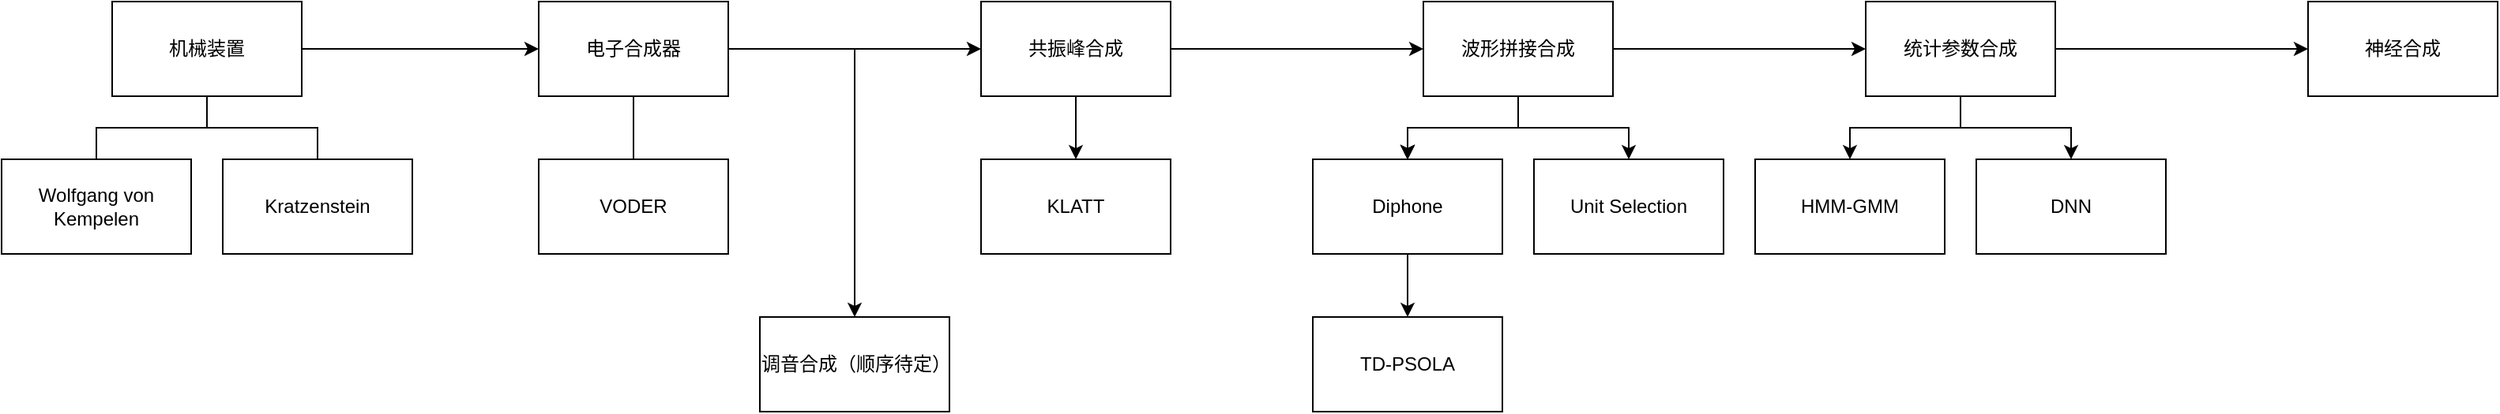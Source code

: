 <mxfile version="25.0.2">
  <diagram name="Page-1" id="ebM1lFcQeWl0AWR6N2eY">
    <mxGraphModel dx="1290" dy="631" grid="1" gridSize="10" guides="1" tooltips="1" connect="1" arrows="1" fold="1" page="1" pageScale="1" pageWidth="827" pageHeight="1169" math="0" shadow="0">
      <root>
        <mxCell id="0" />
        <mxCell id="1" parent="0" />
        <mxCell id="VElCjOweHLXGrgQGBuoo-5" value="" style="edgeStyle=orthogonalEdgeStyle;rounded=0;orthogonalLoop=1;jettySize=auto;html=1;" parent="1" source="VElCjOweHLXGrgQGBuoo-1" target="VElCjOweHLXGrgQGBuoo-4" edge="1">
          <mxGeometry relative="1" as="geometry" />
        </mxCell>
        <mxCell id="VElCjOweHLXGrgQGBuoo-1" value="机械装置" style="rounded=0;whiteSpace=wrap;html=1;" parent="1" vertex="1">
          <mxGeometry x="110" y="290" width="120" height="60" as="geometry" />
        </mxCell>
        <mxCell id="VElCjOweHLXGrgQGBuoo-2" value="Wolfgang von Kempelen" style="rounded=0;whiteSpace=wrap;html=1;" parent="1" vertex="1">
          <mxGeometry x="40" y="390" width="120" height="60" as="geometry" />
        </mxCell>
        <mxCell id="VElCjOweHLXGrgQGBuoo-12" value="" style="edgeStyle=orthogonalEdgeStyle;rounded=0;orthogonalLoop=1;jettySize=auto;html=1;" parent="1" source="VElCjOweHLXGrgQGBuoo-4" target="VElCjOweHLXGrgQGBuoo-11" edge="1">
          <mxGeometry relative="1" as="geometry" />
        </mxCell>
        <mxCell id="VElCjOweHLXGrgQGBuoo-42" value="" style="edgeStyle=orthogonalEdgeStyle;rounded=0;orthogonalLoop=1;jettySize=auto;html=1;" parent="1" source="VElCjOweHLXGrgQGBuoo-4" target="VElCjOweHLXGrgQGBuoo-41" edge="1">
          <mxGeometry relative="1" as="geometry" />
        </mxCell>
        <mxCell id="VElCjOweHLXGrgQGBuoo-4" value="电子合成器" style="rounded=0;whiteSpace=wrap;html=1;" parent="1" vertex="1">
          <mxGeometry x="380" y="290" width="120" height="60" as="geometry" />
        </mxCell>
        <mxCell id="VElCjOweHLXGrgQGBuoo-6" value="Kratzenstein" style="rounded=0;whiteSpace=wrap;html=1;" parent="1" vertex="1">
          <mxGeometry x="180" y="390" width="120" height="60" as="geometry" />
        </mxCell>
        <mxCell id="VElCjOweHLXGrgQGBuoo-8" value="VODER" style="rounded=0;whiteSpace=wrap;html=1;" parent="1" vertex="1">
          <mxGeometry x="380" y="390" width="120" height="60" as="geometry" />
        </mxCell>
        <mxCell id="VElCjOweHLXGrgQGBuoo-14" value="" style="edgeStyle=orthogonalEdgeStyle;rounded=0;orthogonalLoop=1;jettySize=auto;html=1;" parent="1" source="VElCjOweHLXGrgQGBuoo-11" target="VElCjOweHLXGrgQGBuoo-13" edge="1">
          <mxGeometry relative="1" as="geometry" />
        </mxCell>
        <mxCell id="VElCjOweHLXGrgQGBuoo-16" value="" style="edgeStyle=orthogonalEdgeStyle;rounded=0;orthogonalLoop=1;jettySize=auto;html=1;" parent="1" source="VElCjOweHLXGrgQGBuoo-11" target="VElCjOweHLXGrgQGBuoo-15" edge="1">
          <mxGeometry relative="1" as="geometry" />
        </mxCell>
        <mxCell id="VElCjOweHLXGrgQGBuoo-11" value="共振峰合成" style="rounded=0;whiteSpace=wrap;html=1;" parent="1" vertex="1">
          <mxGeometry x="660" y="290" width="120" height="60" as="geometry" />
        </mxCell>
        <mxCell id="VElCjOweHLXGrgQGBuoo-18" value="" style="edgeStyle=orthogonalEdgeStyle;rounded=0;orthogonalLoop=1;jettySize=auto;html=1;" parent="1" source="VElCjOweHLXGrgQGBuoo-13" target="VElCjOweHLXGrgQGBuoo-17" edge="1">
          <mxGeometry relative="1" as="geometry" />
        </mxCell>
        <mxCell id="VElCjOweHLXGrgQGBuoo-19" value="" style="edgeStyle=orthogonalEdgeStyle;rounded=0;orthogonalLoop=1;jettySize=auto;html=1;" parent="1" source="VElCjOweHLXGrgQGBuoo-13" target="VElCjOweHLXGrgQGBuoo-17" edge="1">
          <mxGeometry relative="1" as="geometry" />
        </mxCell>
        <mxCell id="VElCjOweHLXGrgQGBuoo-20" value="" style="edgeStyle=orthogonalEdgeStyle;rounded=0;orthogonalLoop=1;jettySize=auto;html=1;" parent="1" source="VElCjOweHLXGrgQGBuoo-13" target="VElCjOweHLXGrgQGBuoo-17" edge="1">
          <mxGeometry relative="1" as="geometry" />
        </mxCell>
        <mxCell id="VElCjOweHLXGrgQGBuoo-22" value="" style="edgeStyle=orthogonalEdgeStyle;rounded=0;orthogonalLoop=1;jettySize=auto;html=1;" parent="1" source="VElCjOweHLXGrgQGBuoo-13" target="VElCjOweHLXGrgQGBuoo-17" edge="1">
          <mxGeometry relative="1" as="geometry" />
        </mxCell>
        <mxCell id="VElCjOweHLXGrgQGBuoo-23" value="" style="edgeStyle=orthogonalEdgeStyle;rounded=0;orthogonalLoop=1;jettySize=auto;html=1;" parent="1" source="VElCjOweHLXGrgQGBuoo-13" target="VElCjOweHLXGrgQGBuoo-17" edge="1">
          <mxGeometry relative="1" as="geometry" />
        </mxCell>
        <mxCell id="VElCjOweHLXGrgQGBuoo-28" value="" style="edgeStyle=orthogonalEdgeStyle;rounded=0;orthogonalLoop=1;jettySize=auto;html=1;" parent="1" source="VElCjOweHLXGrgQGBuoo-13" target="VElCjOweHLXGrgQGBuoo-27" edge="1">
          <mxGeometry relative="1" as="geometry" />
        </mxCell>
        <mxCell id="VElCjOweHLXGrgQGBuoo-32" value="" style="edgeStyle=orthogonalEdgeStyle;rounded=0;orthogonalLoop=1;jettySize=auto;html=1;" parent="1" source="VElCjOweHLXGrgQGBuoo-13" target="VElCjOweHLXGrgQGBuoo-31" edge="1">
          <mxGeometry relative="1" as="geometry" />
        </mxCell>
        <mxCell id="VElCjOweHLXGrgQGBuoo-13" value="波形拼接合成" style="rounded=0;whiteSpace=wrap;html=1;" parent="1" vertex="1">
          <mxGeometry x="940" y="290" width="120" height="60" as="geometry" />
        </mxCell>
        <mxCell id="VElCjOweHLXGrgQGBuoo-15" value="KLATT" style="rounded=0;whiteSpace=wrap;html=1;" parent="1" vertex="1">
          <mxGeometry x="660" y="390" width="120" height="60" as="geometry" />
        </mxCell>
        <mxCell id="VElCjOweHLXGrgQGBuoo-30" value="" style="edgeStyle=orthogonalEdgeStyle;rounded=0;orthogonalLoop=1;jettySize=auto;html=1;" parent="1" source="VElCjOweHLXGrgQGBuoo-17" target="VElCjOweHLXGrgQGBuoo-29" edge="1">
          <mxGeometry relative="1" as="geometry" />
        </mxCell>
        <mxCell id="VElCjOweHLXGrgQGBuoo-17" value="Diphone" style="rounded=0;whiteSpace=wrap;html=1;" parent="1" vertex="1">
          <mxGeometry x="870" y="390" width="120" height="60" as="geometry" />
        </mxCell>
        <mxCell id="VElCjOweHLXGrgQGBuoo-27" value="Unit Selection" style="rounded=0;whiteSpace=wrap;html=1;" parent="1" vertex="1">
          <mxGeometry x="1010" y="390" width="120" height="60" as="geometry" />
        </mxCell>
        <mxCell id="VElCjOweHLXGrgQGBuoo-29" value="TD-PSOLA" style="rounded=0;whiteSpace=wrap;html=1;" parent="1" vertex="1">
          <mxGeometry x="870" y="490" width="120" height="60" as="geometry" />
        </mxCell>
        <mxCell id="VElCjOweHLXGrgQGBuoo-34" value="" style="edgeStyle=orthogonalEdgeStyle;rounded=0;orthogonalLoop=1;jettySize=auto;html=1;" parent="1" source="VElCjOweHLXGrgQGBuoo-31" target="VElCjOweHLXGrgQGBuoo-33" edge="1">
          <mxGeometry relative="1" as="geometry" />
        </mxCell>
        <mxCell id="VElCjOweHLXGrgQGBuoo-36" value="" style="edgeStyle=orthogonalEdgeStyle;rounded=0;orthogonalLoop=1;jettySize=auto;html=1;" parent="1" source="VElCjOweHLXGrgQGBuoo-31" target="VElCjOweHLXGrgQGBuoo-35" edge="1">
          <mxGeometry relative="1" as="geometry" />
        </mxCell>
        <mxCell id="VElCjOweHLXGrgQGBuoo-38" value="" style="edgeStyle=orthogonalEdgeStyle;rounded=0;orthogonalLoop=1;jettySize=auto;html=1;" parent="1" source="VElCjOweHLXGrgQGBuoo-31" target="VElCjOweHLXGrgQGBuoo-37" edge="1">
          <mxGeometry relative="1" as="geometry" />
        </mxCell>
        <mxCell id="VElCjOweHLXGrgQGBuoo-31" value="统计参数合成" style="rounded=0;whiteSpace=wrap;html=1;" parent="1" vertex="1">
          <mxGeometry x="1220" y="290" width="120" height="60" as="geometry" />
        </mxCell>
        <mxCell id="VElCjOweHLXGrgQGBuoo-33" value="HMM-GMM" style="rounded=0;whiteSpace=wrap;html=1;" parent="1" vertex="1">
          <mxGeometry x="1150" y="390" width="120" height="60" as="geometry" />
        </mxCell>
        <mxCell id="VElCjOweHLXGrgQGBuoo-35" value="DNN" style="rounded=0;whiteSpace=wrap;html=1;" parent="1" vertex="1">
          <mxGeometry x="1290" y="390" width="120" height="60" as="geometry" />
        </mxCell>
        <mxCell id="VElCjOweHLXGrgQGBuoo-37" value="神经合成" style="rounded=0;whiteSpace=wrap;html=1;" parent="1" vertex="1">
          <mxGeometry x="1500" y="290" width="120" height="60" as="geometry" />
        </mxCell>
        <mxCell id="VElCjOweHLXGrgQGBuoo-41" value="调音合成（顺序待定）" style="rounded=0;whiteSpace=wrap;html=1;" parent="1" vertex="1">
          <mxGeometry x="520" y="490" width="120" height="60" as="geometry" />
        </mxCell>
        <mxCell id="1Eb5hfNcQO4a1IFF3yeM-1" value="" style="endArrow=none;html=1;rounded=0;exitX=0.5;exitY=0;exitDx=0;exitDy=0;entryX=0.5;entryY=1;entryDx=0;entryDy=0;edgeStyle=orthogonalEdgeStyle;" edge="1" parent="1" source="VElCjOweHLXGrgQGBuoo-2" target="VElCjOweHLXGrgQGBuoo-1">
          <mxGeometry width="50" height="50" relative="1" as="geometry">
            <mxPoint x="120" y="400" as="sourcePoint" />
            <mxPoint x="170" y="350" as="targetPoint" />
          </mxGeometry>
        </mxCell>
        <mxCell id="1Eb5hfNcQO4a1IFF3yeM-2" value="" style="endArrow=none;html=1;rounded=0;exitX=0.5;exitY=1;exitDx=0;exitDy=0;entryX=0.5;entryY=0;entryDx=0;entryDy=0;edgeStyle=orthogonalEdgeStyle;" edge="1" parent="1" source="VElCjOweHLXGrgQGBuoo-1" target="VElCjOweHLXGrgQGBuoo-6">
          <mxGeometry width="50" height="50" relative="1" as="geometry">
            <mxPoint x="200" y="380" as="sourcePoint" />
            <mxPoint x="270" y="340" as="targetPoint" />
          </mxGeometry>
        </mxCell>
        <mxCell id="1Eb5hfNcQO4a1IFF3yeM-4" value="" style="endArrow=none;html=1;rounded=0;entryX=0.5;entryY=1;entryDx=0;entryDy=0;exitX=0.5;exitY=0;exitDx=0;exitDy=0;" edge="1" parent="1" source="VElCjOweHLXGrgQGBuoo-8" target="VElCjOweHLXGrgQGBuoo-4">
          <mxGeometry width="50" height="50" relative="1" as="geometry">
            <mxPoint x="389" y="410" as="sourcePoint" />
            <mxPoint x="439" y="360" as="targetPoint" />
          </mxGeometry>
        </mxCell>
      </root>
    </mxGraphModel>
  </diagram>
</mxfile>
